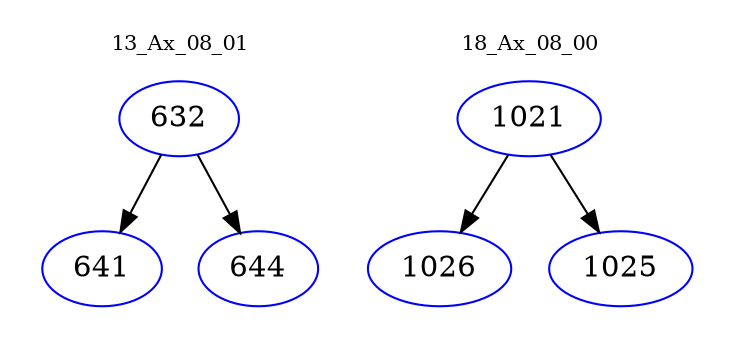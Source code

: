 digraph{
subgraph cluster_0 {
color = white
label = "13_Ax_08_01";
fontsize=10;
T0_632 [label="632", color="blue"]
T0_632 -> T0_641 [color="black"]
T0_641 [label="641", color="blue"]
T0_632 -> T0_644 [color="black"]
T0_644 [label="644", color="blue"]
}
subgraph cluster_1 {
color = white
label = "18_Ax_08_00";
fontsize=10;
T1_1021 [label="1021", color="blue"]
T1_1021 -> T1_1026 [color="black"]
T1_1026 [label="1026", color="blue"]
T1_1021 -> T1_1025 [color="black"]
T1_1025 [label="1025", color="blue"]
}
}
